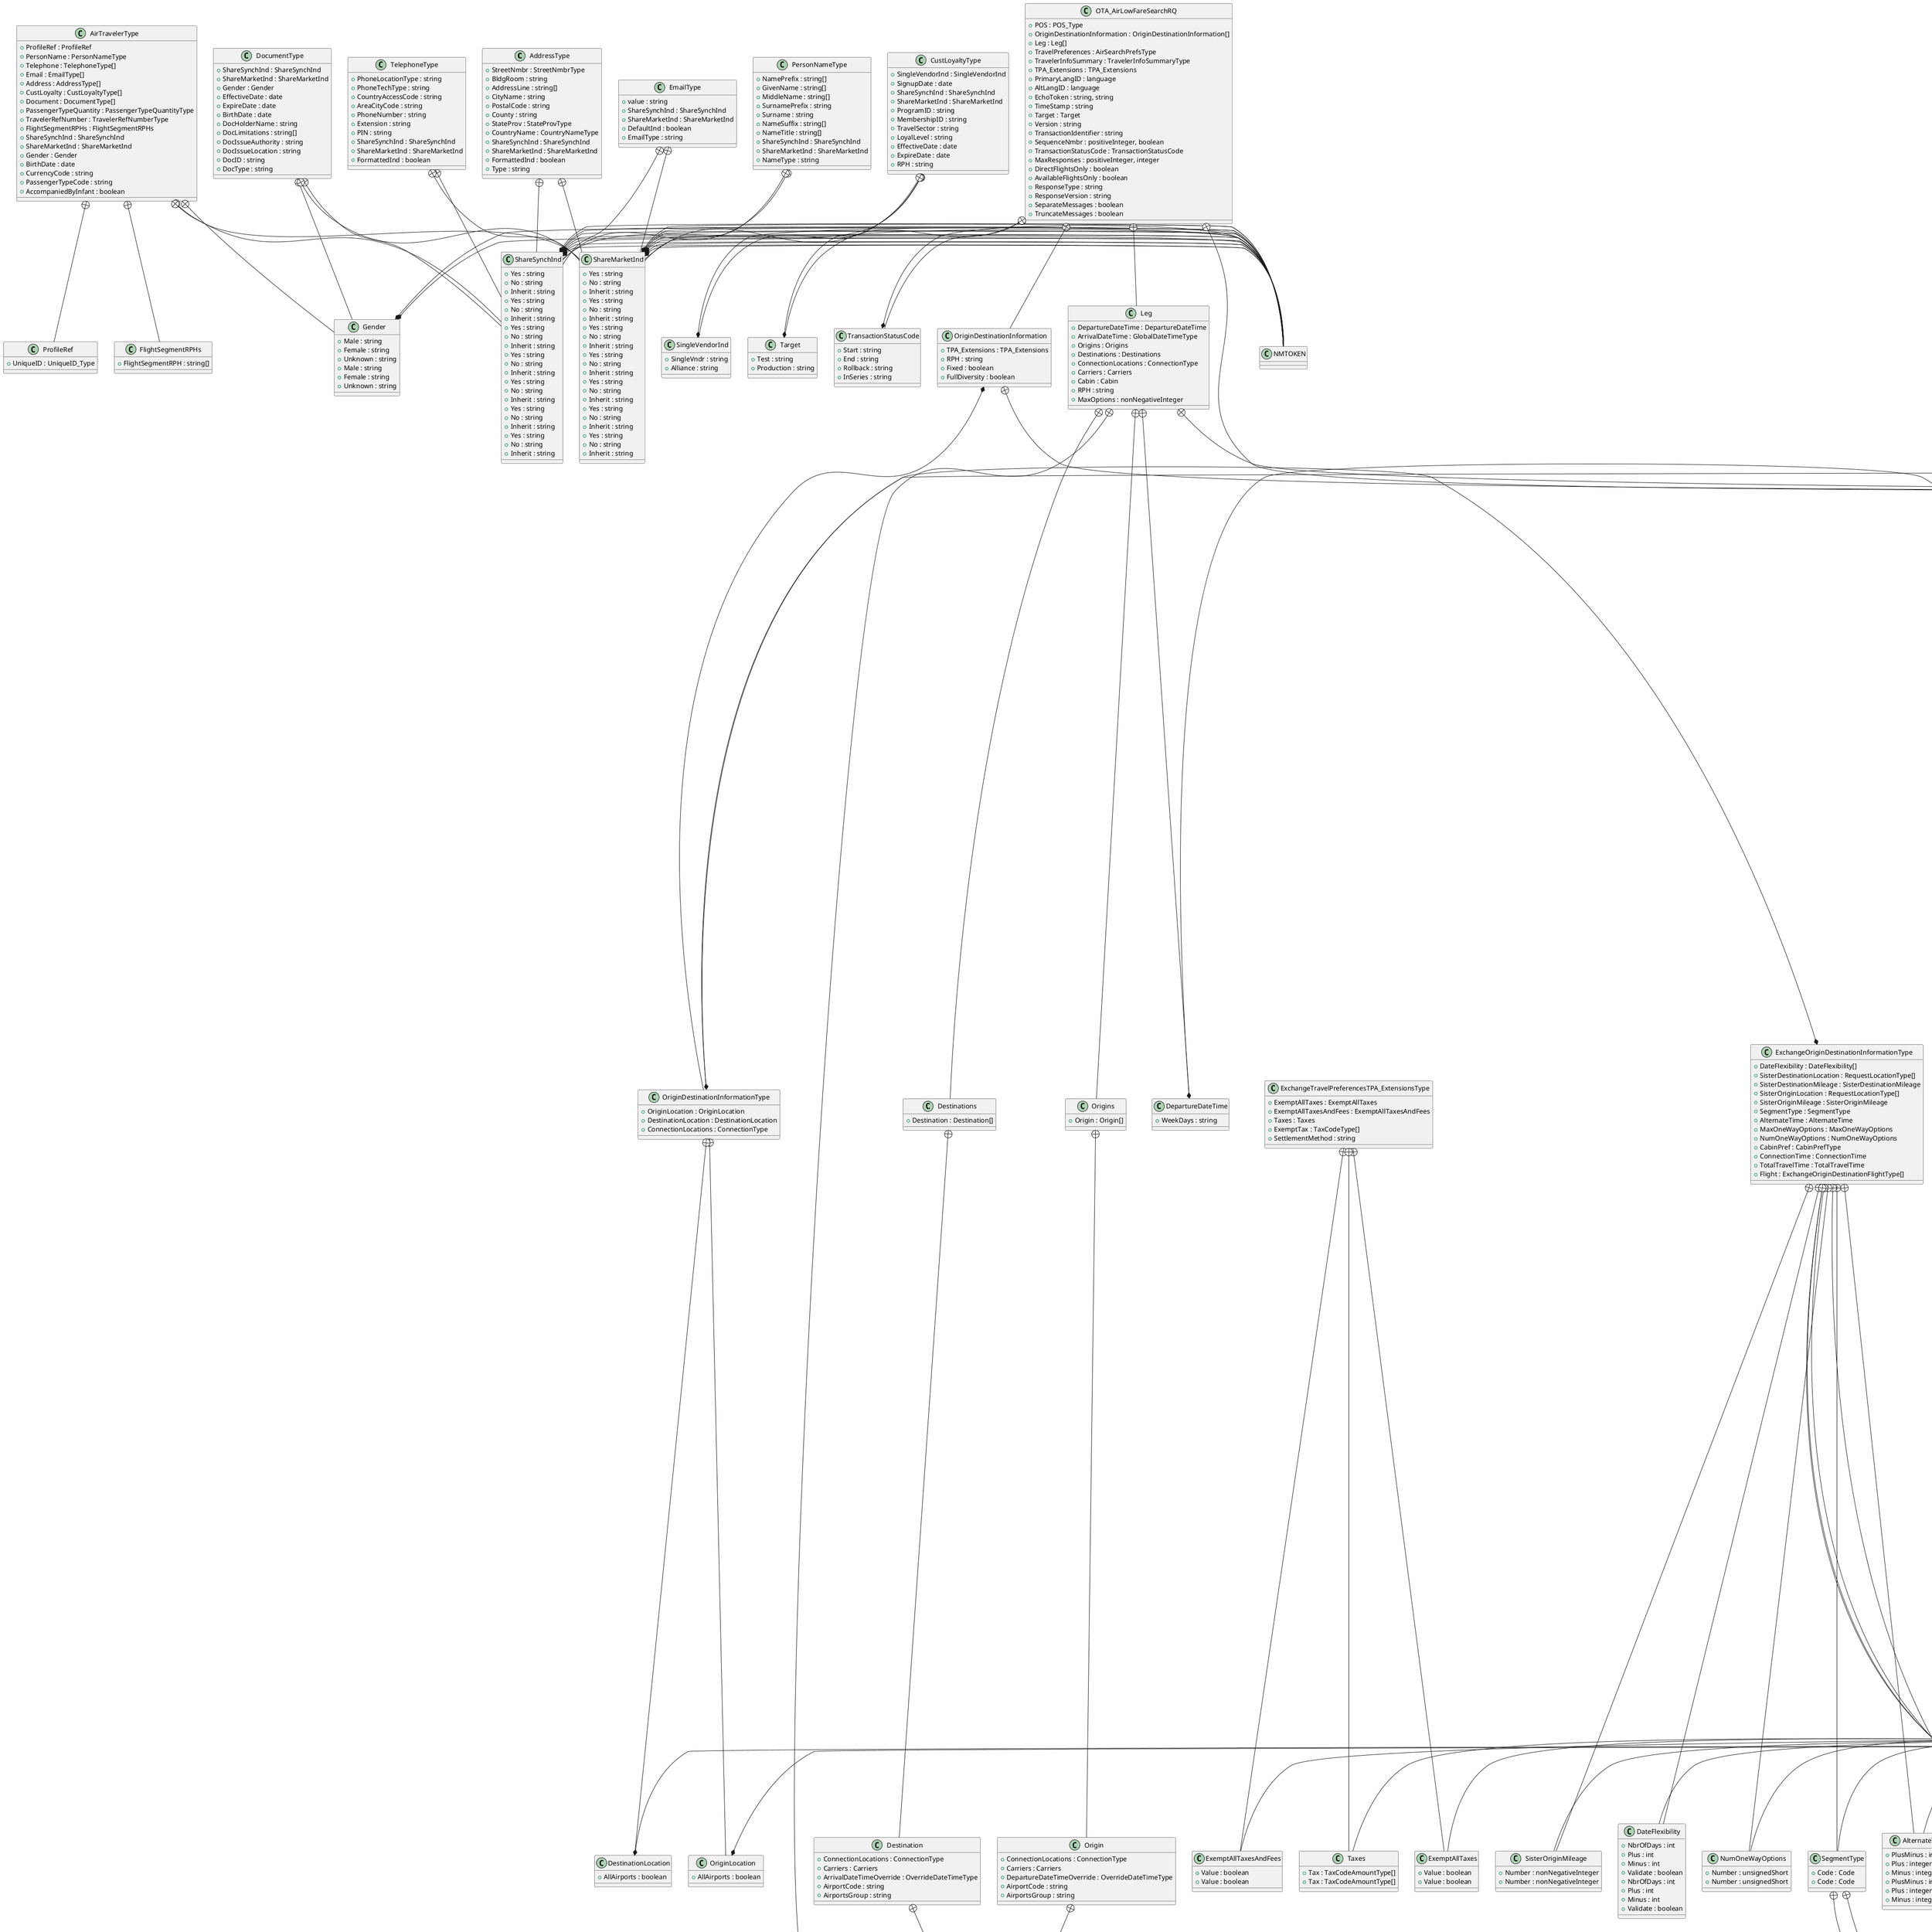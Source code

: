 @startuml

class AddressType {
    +StreetNmbr : StreetNmbrType
    +BldgRoom : string
    +AddressLine : string[]
    +CityName : string
    +PostalCode : string
    +County : string
    +StateProv : StateProvType
    +CountryName : CountryNameType
    +ShareSynchInd : ShareSynchInd
    +ShareMarketInd : ShareMarketInd
    +FormattedInd : boolean
    +Type : string
}
AddressType +-- ShareSynchInd
class ShareSynchInd {
    +Yes : string
    +No : string
    +Inherit : string
}
ShareSynchInd *- NMTOKEN
AddressType +-- ShareMarketInd
class ShareMarketInd {
    +Yes : string
    +No : string
    +Inherit : string
}
ShareMarketInd *- NMTOKEN
class AirSearchPrefsType {
    +VendorPref : CompanyNamePrefType[]
    +FlightTypePref : FlightTypePrefType
    +FareRestrictPref : FareRestrictPref[]
    +EquipPref : EquipmentTypePref[]
    +CabinPref : CabinPrefType[]
    +TicketDistribPref : TicketDistribPrefType[]
    +TPA_Extensions : TPA_Extensions
    +AncillaryFees : AncillaryFees
    +FrequentFlyer : FrequentFlyer[]
    +SpanishFamilyDiscount : SpanishFamilyDiscount
    +InterlineBrands : InterlineBrandsType
    +SmokingAllowed : boolean
    +OnTimeRate : decimal
    +ETicketDesired : boolean
    +ValidInterlineTicket : boolean
    +MaxStopsQuantity : integer
    +UseAllFlights : boolean
    +AllFlightsData : boolean
    +Hybrid : boolean
}
AirSearchPrefsType +-- FareRestrictPref
class FareRestrictPref {
    +AdvResTicketing : AdvResTicketingType
    +StayRestrictions : StayRestrictionsType
    +VoluntaryChanges : VoluntaryChangesType
}
FareRestrictPref *- FareRestrictPrefType
AirSearchPrefsType +-- TPA_Extensions
class TPA_Extensions {
    +ExemptAllTaxes : ExemptAllTaxes
    +ExemptAllTaxesAndFees : ExemptAllTaxesAndFees
    +Taxes : Taxes
    +ExemptTax : TaxCodeType[]
    +OnlineIndicator : OnlineIndicator
    +InterlineIndicator : InterlineIndicator
    +DepartureWindow : string
    +ArrivalWindow : string
    +ExcludeVendorPref : ExcludeVendorPref[]
    +IncludeAlliancePref : AllianceType[]
    +ExcludeAlliancePref : AllianceType[]
    +NumTrips : NumTripsType
    +AltCitiesCombinations : AltCitiesCombinationsType
    +NumTripsWithRouting : NumTripsWithRouting
    +TripType : TripType
    +MaxPrice : MaxPrice
    +ContentType : ContentType
    +DomesticLayoverTime : DomesticLayoverTime
    +LongConnectTime : LongConnectTime
    +LongConnectPoints : LongConnectPoints
    +AirServiceOnly : AirServiceOnly
    +JetServiceOnly : JetServiceOnly
    +SameConnectionAirportOnly : SameConnectionAirportOnly
    +SameOriginAirportOnly : SameOriginAirportOnly
    +SameTurnaroundAirportOnly : SameTurnaroundAirportOnly
    +AircraftTypePenalty : AircraftTypePenalty
    +AlternateAirportPenalty : AlternateAirportPenalty
    +FareAmountThreshold : FareAmountThreshold
    +numOfLowFareSol : numOfLowFareSol
    +numOfMustPriceOnlSol : numOfMustPriceOnlSol
    +numOfMustPriceInrlSol : numOfMustPriceInrlSol
    +numOfMustPriceNStpOnlSol : numOfMustPriceNStpOnlSol
    +numOfMustPriceNStpInrlSol : numOfMustPriceNStpInrlSol
    +numOfMustPriceSStopOnlSol : numOfMustPriceSStopOnlSol
    +stpPenaltyInUSD : stpPenaltyInUSD
    +durPenaltyInUSD : durPenaltyInUSD
    +depPenaltyInUSD : depPenaltyInUSD
    +maxAllowedMustPriceOveragePerCrr : maxAllowedMustPriceOveragePerCrr
    +fltOptMustPriceReuseLimit : fltOptMustPriceReuseLimit
    +upperBoundMustPriceFactorForNotNonStp : upperBoundMustPriceFactorForNotNonStp
    +upperBoundLFSFactor : upperBoundLFSFactor
    +numOfMustPriceNStp1StpOnlSol : numOfMustPriceNStp1StpOnlSol
    +numOfMustPriceNStp1StpInrlSol : numOfMustPriceNStp1StpInrlSol
    +upperBoundMustPriceFactorForNonStp : upperBoundMustPriceFactorForNonStp
    +maxAllowedLFSOveragePerCrrPercent : maxAllowedLFSOveragePerCrrPercent
    +targetMinNumOfLFSOnlSolPerCrr : targetMinNumOfLFSOnlSolPerCrr
    +targetMinNumOfLFSTotOnlSolPercent : targetMinNumOfLFSTotOnlSolPercent
    +fltOptLFSReuseLimitForNonAVS : fltOptLFSReuseLimitForNonAVS
    +fltOptLFSReuseLimitForAVS : fltOptLFSReuseLimitForAVS
    +avsPenaltyCrrs : avsPenaltyCrrs
    +maxNumOfNonStpOnlSol : maxNumOfNonStpOnlSol
    +maxNumOfNonStpInrlSol : maxNumOfNonStpInrlSol
    +maxNumOfSingleStpOnlSol : maxNumOfSingleStpOnlSol
    +maxNumOf2PlusStpSol : maxNumOf2PlusStpSol
    +minAllowedOveragePerCrrPercent : minAllowedOveragePerCrrPercent
    +minAllowedOveragePerCrr : minAllowedOveragePerCrr
    +maxRelFareLvlOfxForNonStp : maxRelFareLvlOfxForNonStp
    +maxRelFareLvlOfxForCnx : maxRelFareLvlOfxForCnx
    +numOfMustPrice2PlusStpSol : numOfMustPrice2PlusStpSol
    +ItineraryNumberThreshold : ItineraryNumberThreshold
    +XOFares : XOFaresType
    +FlightStopsAsConnections : FlightStopsAsConnectionsType
    +TicketingSumOfLocals : TicketingSumOfLocals
    +MultiAirportCodes : MultiAirportCodes
    +JumpCabinLogic : JumpCabinLogicType
    +KeepSameCabin : KeepSameCabinType
    +GoverningCarrierOverride : GoverningCarrierOverrideType
    +ExcludeCallDirectCarriers : ExcludeCallDirectCarriers
    +ValidatingCarrier : ValidatingCarrierType
    +ValidatingCarrierCheck : ValidatingCarrierCheck
    +SettlementMethod : string
    +FlightRepeatLimit : FlightRepeatLimit
    +FlexibleFares : FlexibleFaresType
    +DiversityParameters : DiversityParameters
    +AdditionalFareLimit : AdditionalFareLimit
    +FareFocusRules : FareFocusRules
    +SellingLevels : SellingLevels
    +Budget : Budget
    +OptionsPerDatePairList : OptionsPerDatePairList
    +CountryPref : CountryPref[]
    +RetailerRules : RetailerRulesType
}
TPA_Extensions +-- ExcludeVendorPref
class ExcludeVendorPref {
    +Code : string
}
TPA_Extensions +-- NumTripsWithRouting
class NumTripsWithRouting {
    +Number : short
}
TPA_Extensions +-- TripType
class TripType {
    +Value : AirTripType
}
TPA_Extensions +-- MaxPrice
class MaxPrice {
    +Value : decimal
}
TPA_Extensions +-- ContentType
class ContentType {
    +Type : Type
}
ContentType +-- Type
class Type {
    +Air : string
    +Rail : string
}
Type *- string
TPA_Extensions +-- DomesticLayoverTime
class DomesticLayoverTime {
    +Hours : short
}
TPA_Extensions +-- LongConnectTime
class LongConnectTime {
    +Min : short
    +Max : short
    +Enable : boolean
}
TPA_Extensions +-- LongConnectPoints
class LongConnectPoints {
    +Min : short
    +Max : short
}
TPA_Extensions +-- AirServiceOnly
class AirServiceOnly {
    +Ind : boolean
}
TPA_Extensions +-- JetServiceOnly
class JetServiceOnly {
    +Ind : boolean
}
TPA_Extensions +-- SameConnectionAirportOnly
class SameConnectionAirportOnly {
    +Ind : boolean
}
TPA_Extensions +-- SameOriginAirportOnly
class SameOriginAirportOnly {
    +Ind : boolean
}
TPA_Extensions +-- SameTurnaroundAirportOnly
class SameTurnaroundAirportOnly {
    +Ind : boolean
}
TPA_Extensions +-- AircraftTypePenalty
class AircraftTypePenalty {
    +Value : short
}
TPA_Extensions +-- AlternateAirportPenalty
class AlternateAirportPenalty {
    +Value : short
}
TPA_Extensions +-- FareAmountThreshold
class FareAmountThreshold {
    +Value : float
}
TPA_Extensions +-- numOfLowFareSol
class numOfLowFareSol {
    +Value : short
}
TPA_Extensions +-- numOfMustPriceOnlSol
class numOfMustPriceOnlSol {
    +Value : short
}
TPA_Extensions +-- numOfMustPriceInrlSol
class numOfMustPriceInrlSol {
    +Value : short
}
TPA_Extensions +-- numOfMustPriceNStpOnlSol
class numOfMustPriceNStpOnlSol {
    +Value : short
}
TPA_Extensions +-- numOfMustPriceNStpInrlSol
class numOfMustPriceNStpInrlSol {
    +Value : short
}
TPA_Extensions +-- numOfMustPriceSStopOnlSol
class numOfMustPriceSStopOnlSol {
    +Value : short
}
TPA_Extensions +-- stpPenaltyInUSD
class stpPenaltyInUSD {
    +Value : short
}
TPA_Extensions +-- durPenaltyInUSD
class durPenaltyInUSD {
    +Value : short
}
TPA_Extensions +-- depPenaltyInUSD
class depPenaltyInUSD {
    +Value : short
}
TPA_Extensions +-- maxAllowedMustPriceOveragePerCrr
class maxAllowedMustPriceOveragePerCrr {
    +Value : float
}
TPA_Extensions +-- fltOptMustPriceReuseLimit
class fltOptMustPriceReuseLimit {
    +Value : short
}
TPA_Extensions +-- upperBoundMustPriceFactorForNotNonStp
class upperBoundMustPriceFactorForNotNonStp {
    +Value : float
}
TPA_Extensions +-- upperBoundLFSFactor
class upperBoundLFSFactor {
    +Value : float
}
TPA_Extensions +-- numOfMustPriceNStp1StpOnlSol
class numOfMustPriceNStp1StpOnlSol {
    +Value : short
}
TPA_Extensions +-- numOfMustPriceNStp1StpInrlSol
class numOfMustPriceNStp1StpInrlSol {
    +Value : short
}
TPA_Extensions +-- upperBoundMustPriceFactorForNonStp
class upperBoundMustPriceFactorForNonStp {
    +Value : float
}
TPA_Extensions +-- maxAllowedLFSOveragePerCrrPercent
class maxAllowedLFSOveragePerCrrPercent {
    +Value : float
}
TPA_Extensions +-- targetMinNumOfLFSOnlSolPerCrr
class targetMinNumOfLFSOnlSolPerCrr {
    +Value : short
}
TPA_Extensions +-- targetMinNumOfLFSTotOnlSolPercent
class targetMinNumOfLFSTotOnlSolPercent {
    +Value : float
}
TPA_Extensions +-- fltOptLFSReuseLimitForNonAVS
class fltOptLFSReuseLimitForNonAVS {
    +Value : short
}
TPA_Extensions +-- fltOptLFSReuseLimitForAVS
class fltOptLFSReuseLimitForAVS {
    +Value : short
}
TPA_Extensions +-- avsPenaltyCrrs
class avsPenaltyCrrs {
    +Value : string
}
TPA_Extensions +-- maxNumOfNonStpOnlSol
class maxNumOfNonStpOnlSol {
    +Value : short
}
TPA_Extensions +-- maxNumOfNonStpInrlSol
class maxNumOfNonStpInrlSol {
    +Value : short
}
TPA_Extensions +-- maxNumOfSingleStpOnlSol
class maxNumOfSingleStpOnlSol {
    +Value : short
}
TPA_Extensions +-- maxNumOf2PlusStpSol
class maxNumOf2PlusStpSol {
    +Value : short
}
TPA_Extensions +-- minAllowedOveragePerCrrPercent
class minAllowedOveragePerCrrPercent {
    +Value : float
}
TPA_Extensions +-- minAllowedOveragePerCrr
class minAllowedOveragePerCrr {
    +Value : short
}
TPA_Extensions +-- maxRelFareLvlOfxForNonStp
class maxRelFareLvlOfxForNonStp {
    +Value : float
}
TPA_Extensions +-- maxRelFareLvlOfxForCnx
class maxRelFareLvlOfxForCnx {
    +Value : float
}
TPA_Extensions +-- numOfMustPrice2PlusStpSol
class numOfMustPrice2PlusStpSol {
    +Value : short
}
TPA_Extensions +-- ItineraryNumberThreshold
class ItineraryNumberThreshold {
    +Value : float
}
TPA_Extensions +-- TicketingSumOfLocals
class TicketingSumOfLocals {
    +Enable : boolean
}
TPA_Extensions +-- MultiAirportCodes
class MultiAirportCodes {
    +EnableOpenJaw : boolean
}
TPA_Extensions +-- ExcludeCallDirectCarriers
class ExcludeCallDirectCarriers {
    +Enabled : boolean
}
TPA_Extensions +-- ValidatingCarrierCheck
class ValidatingCarrierCheck {
    +SettlementValidation : SettlementValidation
    +IETValidation : IETValidation
    +Carrier : Carrier[]
    +Country : Country[]
}
ValidatingCarrierCheck +-- SettlementValidation
class SettlementValidation {
    +Ind : boolean
}
ValidatingCarrierCheck +-- IETValidation
class IETValidation {
    +Ind : boolean
}
ValidatingCarrierCheck +-- Carrier
class Carrier {
    +Code : string
}
ValidatingCarrierCheck +-- Country
class Country {
    +Code : string
}
TPA_Extensions +-- FlightRepeatLimit
class FlightRepeatLimit {
    +Value : unsignedShort
}
TPA_Extensions +-- DiversityParameters
class DiversityParameters {
    +Weightings : Weightings
    +TimeOfDayDistribution : TimeOfDayDistribution
    +InboundOutboundPairing : unsignedShort
    +AdditionalNonStopsNumber : unsignedShort
    +AdditionalNonStopsPercentage : unsignedShort
}
DiversityParameters +-- Weightings
class Weightings {
    +PriceWeight : unsignedShort
    +TravelTimeWeight : unsignedShort
}
DiversityParameters +-- TimeOfDayDistribution
class TimeOfDayDistribution {
    +TimeOfDayRange : TimeOfDayRange[]
}
TimeOfDayDistribution +-- TimeOfDayRange
class TimeOfDayRange {
    +Begin : string
    +End : string
    +Percentage : unsignedShort
}
TPA_Extensions +-- AdditionalFareLimit
class AdditionalFareLimit {
    +Value : unsignedInt
}
TPA_Extensions +-- FareFocusRules
class FareFocusRules {
    +Exclude : boolean
}
TPA_Extensions +-- SellingLevels
class SellingLevels {
    +SellingLevelRules : SellingLevelRules
    +ShowFareAmounts : ShowFareAmounts
}
SellingLevels +-- SellingLevelRules
class SellingLevelRules {
    +Ignore : boolean
}
SellingLevels +-- ShowFareAmounts
class ShowFareAmounts {
    +Original : boolean
    +Adjusted : boolean
}
TPA_Extensions +-- Budget
class Budget {
    +MinimumPrice : string
    +MaximumPrice : string
    +RelativePriceThreshold : string
}
TPA_Extensions +-- OptionsPerDatePairList
class OptionsPerDatePairList {
    +OptionsPerDatePair : OptionsPerDatePairType[]
}
TPA_Extensions +-- CountryPref
class CountryPref {
    +Code : string
    +PreferLevel : string
}
TPA_Extensions +-- OnlineIndicator
class OnlineIndicator {
    +Ind : boolean
}
TPA_Extensions +-- InterlineIndicator
class InterlineIndicator {
    +Ind : boolean
}
TPA_Extensions +-- ExemptAllTaxes
class ExemptAllTaxes {
    +Value : boolean
}
TPA_Extensions +-- ExemptAllTaxesAndFees
class ExemptAllTaxesAndFees {
    +Value : boolean
}
TPA_Extensions +-- Taxes
class Taxes {
    +Tax : TaxCodeAmountType[]
}
AirSearchPrefsType +-- AncillaryFees
class AncillaryFees {
    +AncillaryFeeGroup : AncillaryFeeGroup[]
    +Enable : boolean
    +Summary : boolean
}
AncillaryFees +-- AncillaryFeeGroup
class AncillaryFeeGroup {
    +Code : string
    +Count : string
}
AirSearchPrefsType +-- FrequentFlyer
class FrequentFlyer {
    +Status : short
    +AirlineCode : string
}
AirSearchPrefsType +-- SpanishFamilyDiscount
class SpanishFamilyDiscount {
    +Level : Level
}
SpanishFamilyDiscount +-- Level
class Level {
    +1 : string
    +2 : string
}
Level *- short
class AirTravelerType {
    +ProfileRef : ProfileRef
    +PersonName : PersonNameType
    +Telephone : TelephoneType[]
    +Email : EmailType[]
    +Address : AddressType[]
    +CustLoyalty : CustLoyaltyType[]
    +Document : DocumentType[]
    +PassengerTypeQuantity : PassengerTypeQuantityType
    +TravelerRefNumber : TravelerRefNumberType
    +FlightSegmentRPHs : FlightSegmentRPHs
    +ShareSynchInd : ShareSynchInd
    +ShareMarketInd : ShareMarketInd
    +Gender : Gender
    +BirthDate : date
    +CurrencyCode : string
    +PassengerTypeCode : string
    +AccompaniedByInfant : boolean
}
AirTravelerType +-- ProfileRef
class ProfileRef {
    +UniqueID : UniqueID_Type
}
AirTravelerType +-- FlightSegmentRPHs
class FlightSegmentRPHs {
    +FlightSegmentRPH : string[]
}
AirTravelerType +-- Gender
class Gender {
    +Male : string
    +Female : string
    +Unknown : string
}
Gender *- NMTOKEN
AirTravelerType +-- ShareSynchInd
class ShareSynchInd {
    +Yes : string
    +No : string
    +Inherit : string
}
ShareSynchInd *- NMTOKEN
AirTravelerType +-- ShareMarketInd
class ShareMarketInd {
    +Yes : string
    +No : string
    +Inherit : string
}
ShareMarketInd *- NMTOKEN
class AirlineType {
    +Operating : string
    +Marketing : string
}
class AllianceType {
    +Code : string
}
enum AltCitiesCombinationsLocationsType {
    All = All
    Main = Main
}
class AltCitiesCombinationsType {
    +Origins : AltCitiesCombinationsLocationsType
    +Destinations : AltCitiesCombinationsLocationsType
}
class ApplyResidentDiscountType {
    +Ind : boolean
}
class ArunkType {
    +OriginLocation : RequestLocationType
    +DestinationLocation : RequestLocationType
    +SideTrip : SideTripType
}
class AwardShoppingType {
    +Enable : boolean
    +UseRAS : boolean
}
class BillingInformationType {
    +UserStation : short
    +UserBranch : short
    +PartitionID : string
    +UserSetAddress : string
    +AAACity : string
    +AgentSineIn : string
    +ServiceName : string
    +ActionCode : string
}
class BookingChannelType {
    +Type : string
    +Primary : boolean
}
class BookingClassPrefType {
    +PreferLevel : PreferLevelType
    +ResBookDesigCode : string
}
class BrandType {
    +Code : string
}
class CabinPrefType {
    +PreferLevel : PreferLevelType
    +Cabin : CabinType
}
enum CabinType {
    PremiumFirst = PremiumFirst
    First = First
    PremiumBusiness = PremiumBusiness
    Business = Business
    PremiumEconomy = PremiumEconomy
    Economy = Economy
    Y = Y
    S = S
    C = C
    J = J
    F = F
    P = P
}
class CachePartitionGroupType {
    +Partition : CachePartitionType[]
}
class CachePartitionType {
    +Name : string
}
enum CarrierType {
    Marketing = Marketing
    Operating = Operating
}
class CompanyNamePrefType {
    +PreferLevel : PreferLevelType
    +Type : CarrierType
}
CompanyNamePrefType *- CompanyNameType
class ConnectionType {
    +ConnectionLocation : ConnectionLocation[]
}
ConnectionType +-- ConnectionLocation
class ConnectionLocation {
    +Inclusive : boolean
    +PreferLevel : PreferLevelType
    +MinChangeTime : nonNegativeInteger
    +ConnectionInfo : ConnectionInfo
}
ConnectionLocation *- RequestLocationType
ConnectionLocation +-- ConnectionInfo
class ConnectionInfo {
    +Via : string
    +Stop : string
    +Change : string
}
ConnectionInfo *- string
class CountryNameType {
    +value : string
    +Code : string
}
class CustLoyaltyType {
    +SingleVendorInd : SingleVendorInd
    +SignupDate : date
    +ShareSynchInd : ShareSynchInd
    +ShareMarketInd : ShareMarketInd
    +ProgramID : string
    +MembershipID : string
    +TravelSector : string
    +LoyalLevel : string
    +EffectiveDate : date
    +ExpireDate : date
    +RPH : string
}
CustLoyaltyType +-- ShareSynchInd
class ShareSynchInd {
    +Yes : string
    +No : string
    +Inherit : string
}
ShareSynchInd *- NMTOKEN
CustLoyaltyType +-- ShareMarketInd
class ShareMarketInd {
    +Yes : string
    +No : string
    +Inherit : string
}
ShareMarketInd *- NMTOKEN
CustLoyaltyType +-- SingleVendorInd
class SingleVendorInd {
    +SingleVndr : string
    +Alliance : string
}
SingleVendorInd *- NMTOKEN
class DateRangeType {
    +OutboundDate : date
    +DateRange : short
}
class DepartureDaysType {
    +Value : string
}
class DiversityControlType {
    +LowFareBucket : LowFareBucket
    +Dimensions : Dimensions
}
DiversityControlType +-- LowFareBucket
class LowFareBucket {
    +Options : string
    +FareCutOff : string
}
DiversityControlType +-- Dimensions
class Dimensions {
    +TravelTime : TravelTime
    +Carrier : Carrier
    +OperatingDuplicate : OperatingDuplicate
    +InboundOutboundPairing : InboundOutboundPairing
    +TimeOfDay : TimeOfDay
    +StopsNumber : StopsNumber
    +PriceWeight : unsignedShort
}
Dimensions +-- TravelTime
class TravelTime {
    +Weight : integer
}
Dimensions +-- Carrier
class Carrier {
    +Default : Default
    +Override : Override[]
    +Weight : integer
    +OnlineIndicator : boolean
}
Carrier +-- Default
class Default {
    +Options : string
}
Carrier +-- Override
class Override {
    +Code : string
    +Options : string
}
Dimensions +-- OperatingDuplicate
class OperatingDuplicate {
    +PreferredCarrier : PreferredCarrier[]
    +Weight : integer
}
OperatingDuplicate +-- PreferredCarrier
class PreferredCarrier {
    +Code : string
}
Dimensions +-- InboundOutboundPairing
class InboundOutboundPairing {
    +Weight : integer
    +Duplicates : positiveInteger
}
Dimensions +-- TimeOfDay
class TimeOfDay {
    +Distribution : Distribution[]
    +Weight : integer
}
TimeOfDay +-- Distribution
class Distribution {
    +Range : Range[]
    +Direction : OutboundOrInbound
    +Leg : positiveInteger
    +Endpoint : DepartureOrArrival
}
Distribution +-- Range
class Range {
    +Begin : string
    +End : string
    +Options : string
}
Dimensions +-- StopsNumber
class StopsNumber {
    +Weight : integer
}
class DocumentType {
    +ShareSynchInd : ShareSynchInd
    +ShareMarketInd : ShareMarketInd
    +Gender : Gender
    +EffectiveDate : date
    +ExpireDate : date
    +BirthDate : date
    +DocHolderName : string
    +DocLimitations : string[]
    +DocIssueAuthority : string
    +DocIssueLocation : string
    +DocID : string
    +DocType : string
}
DocumentType +-- Gender
class Gender {
    +Male : string
    +Female : string
    +Unknown : string
}
Gender *- NMTOKEN
DocumentType +-- ShareSynchInd
class ShareSynchInd {
    +Yes : string
    +No : string
    +Inherit : string
}
ShareSynchInd *- NMTOKEN
DocumentType +-- ShareMarketInd
class ShareMarketInd {
    +Yes : string
    +No : string
    +Inherit : string
}
ShareMarketInd *- NMTOKEN
class EmailType {
    +value : string
    +ShareSynchInd : ShareSynchInd
    +ShareMarketInd : ShareMarketInd
    +DefaultInd : boolean
    +EmailType : string
}
EmailType +-- ShareSynchInd
class ShareSynchInd {
    +Yes : string
    +No : string
    +Inherit : string
}
ShareSynchInd *- NMTOKEN
EmailType +-- ShareMarketInd
class ShareMarketInd {
    +Yes : string
    +No : string
    +Inherit : string
}
ShareMarketInd *- NMTOKEN
class EquipmentTypePref {
    +PreferLevel : PreferLevelType
    +WideBody : boolean
}
EquipmentTypePref *- EquipmentType
class ExchangeAirSearchPrefsType {
    +TPA_Extensions : ExchangeTravelPreferencesTPA_ExtensionsType
    +ValidInterlineTicket : boolean
}
class ExchangeFareType {
    +BaseFareAmount : decimal
    +NonRefundableAmount : decimal
    +BaseFareCurrency : string
    +FareCalcCurrency : string
    +ValidatingCarrier : string
    +ROE : double
}
class ExchangeOriginDestinationFlightType {
    +OriginLocation : RequestLocationType
    +DestinationLocation : RequestLocationType
    +Airline : AirlineType
    +SideTrip : SideTripType
    +Reservation : ReservationType
    +MileageDisplay : MileageDisplayType[]
    +BookingDateTime : string
    +Number : short
    +DepartureDateTime : string
    +ArrivalDateTime : string
    +MarriageStatus : string
    +Type : string
    +Flown : boolean
    +Fare : Fare
    +PlusUp : PlusUpType[]
    +ClassOfService : string
}
ExchangeOriginDestinationFlightType +-- Fare
class Fare {
    +Adjustment : Adjustment
}
Fare *- FareDetailsType
Fare +-- Adjustment
class Adjustment {
    +Value : string
    +Currency : string
    +Group : short
}
class ExchangeOriginDestinationInformationType {
    +DateFlexibility : DateFlexibility[]
    +SisterDestinationLocation : RequestLocationType[]
    +SisterDestinationMileage : SisterDestinationMileage
    +SisterOriginLocation : RequestLocationType[]
    +SisterOriginMileage : SisterOriginMileage
    +SegmentType : SegmentType
    +AlternateTime : AlternateTime
    +MaxOneWayOptions : MaxOneWayOptions
    +NumOneWayOptions : NumOneWayOptions
    +CabinPref : CabinPrefType
    +ConnectionTime : ConnectionTime
    +TotalTravelTime : TotalTravelTime
    +Flight : ExchangeOriginDestinationFlightType[]
}
ExchangeOriginDestinationInformationType *- OriginDestinationInformationType
ExchangeOriginDestinationInformationType +-- DateFlexibility
class DateFlexibility {
    +NbrOfDays : int
    +Plus : int
    +Minus : int
    +Validate : boolean
}
ExchangeOriginDestinationInformationType +-- SegmentType
class SegmentType {
    +Code : Code
}
SegmentType +-- Code
class Code {
    +ARUNK : string
    +O : string
    +X : string
}
Code *- string
ExchangeOriginDestinationInformationType +-- AlternateTime
class AlternateTime {
    +PlusMinus : integer
    +Plus : integer
    +Minus : integer
}
ExchangeOriginDestinationInformationType +-- MaxOneWayOptions
class MaxOneWayOptions {
    +Value : unsignedShort
}
ExchangeOriginDestinationInformationType +-- NumOneWayOptions
class NumOneWayOptions {
    +Number : unsignedShort
}
ExchangeOriginDestinationInformationType +-- ConnectionTime
class ConnectionTime {
    +Min : nonNegativeInteger
    +Max : nonNegativeInteger
    +ExcludedConnectionBegin : string
    +ExcludedConnectionEnd : string
    +EnableExcludedConnection : boolean
}
ExchangeOriginDestinationInformationType +-- TotalTravelTime
class TotalTravelTime {
    +Min : unsignedInt
    +Max : unsignedInt
}
ExchangeOriginDestinationInformationType +-- SisterDestinationMileage
class SisterDestinationMileage {
    +Number : nonNegativeInteger
}
ExchangeOriginDestinationInformationType +-- SisterOriginMileage
class SisterOriginMileage {
    +Number : nonNegativeInteger
}
class ExchangePOSType {
    +Source : ExchangeSourceType
}
class ExchangeSettingsType {
    +RepriceCurrentItin : boolean
    +AttachExchangeInfo : boolean
    +ReissueExchange : ReissueExchange
    +BrandedResults : boolean
    +MIPTimeoutThreshold : long
    +RequestType : RequestType
}
ExchangeSettingsType +-- ReissueExchange
class ReissueExchange {
    +A : string
}
ReissueExchange *- string
ExchangeSettingsType +-- RequestType
class RequestType {
    +basic : string
    +context : string
}
RequestType *- string
class ExchangeSourceType {
    +AgentSine : string
    +PseudoCityCode : string
    +ISOCountry : string
    +ISOCurrency : string
    +AgentDutyCode : string
    +AirlineVendorID : string
    +AirportCode : string
    +FirstDepartPoint : string
    +ERSP_UserID : string
    +PersonalCityCode : string
    +AccountingCode : string
    +OfficeCode : string
    +DefaultTicketingCarrier : string
    +AirlineChannelCode : string
    +AgentDepartmentCode : string
    +AgentFunction : string
    +TravelAgencyIATA : string
    +HomeAgencyIATA : string
    +AgentIATA : string
    +VendorCRSCode : string
    +AgentDuty : string
    +AbacusUser : boolean
    +AgentCity : string
    +MainTravelAgencyPCC : string
    +Carrier : string
    +HostCarrier : string
    +ETicketCapable : boolean
    +CoHostID : short
    +BookingChannel : SourceBookingChannelType
}
class ExchangeTPA_ExtensionsType {
    +AwardShopping : AwardShoppingType
}
class ExchangeTravelPreferencesTPA_ExtensionsType {
    +ExemptAllTaxes : ExemptAllTaxes
    +ExemptAllTaxesAndFees : ExemptAllTaxesAndFees
    +Taxes : Taxes
    +ExemptTax : TaxCodeType[]
    +SettlementMethod : string
}
ExchangeTravelPreferencesTPA_ExtensionsType +-- ExemptAllTaxes
class ExemptAllTaxes {
    +Value : boolean
}
ExchangeTravelPreferencesTPA_ExtensionsType +-- ExemptAllTaxesAndFees
class ExemptAllTaxesAndFees {
    +Value : boolean
}
ExchangeTravelPreferencesTPA_ExtensionsType +-- Taxes
class Taxes {
    +Tax : TaxCodeAmountType[]
}
class ExchangeType {
    +OriginalTktIssueDateTime : string
    +ExchangedTktIssueDateTime : string
    +PreviousExchangeDateTime : string
    +NumberOfTaxBoxes : short
    +BypassAdvancePurchaseOption : string
    +Fare : ExchangeFareType
    +POS : ExchangePOSType
    +OriginDestinationInformation : ExchangeOriginDestinationInformationType
    +Arunk : ArunkType[]
    +OriginDestinationInformation : ExchangeOriginDestinationInformationType[]
    +TravelPreferences : ExchangeAirSearchPrefsType
    +TravelerInfoSummary : TravelerInfoSummaryType
    +TPA_Extensions : ExchangeTPA_ExtensionsType
}
class FareDetailsType {
    +Vendor : string
    +SourceVendor : string
    +Tariff : string
    +RuleNumber : string
    +BrandID : token
    +ProgramID : int
    +ComponentNo : short
    +BasisCode : string
    +Amount : decimal
}
class FareOptionalDetailsType {
    +Vendor : string
    +SourceVendor : string
    +Tariff : string
    +RuleNumber : string
    +BrandID : token
    +ProgramID : int
    +ComponentNo : short
    +BasisCode : string
    +Amount : decimal
}
class FareRestrictPrefType {
    +PreferLevel : PreferLevelType
    +FareRestriction : string
}
class FlexibleFaresType {
    +FareParameters : FareParameters[]
}
FlexibleFaresType +-- FareParameters
class FareParameters {
    +ExcludeRestricted : ExcludeRestricted
    +ResTicketing : ResTicketing
    +MinMaxStay : MinMaxStay
    +RefundPenalty : RefundPenalty
    +PublicFare : PublicFare
    +PrivateFare : PrivateFare
    +Cabin : Cabin
    +PassengerType : PassengerType
    +NegotiatedFaresOnly : NegotiatedFaresOnly
    +XOFares : XOFares
    +PassengerTypeQuantity : PassengerTypeQuantityType[]
    +JumpCabinLogic : JumpCabinLogicType
    +KeepSameCabin : KeepSameCabinType
    +CorporateID : CorporateID[]
    +AccountCode : AccountCode[]
}
FareParameters +-- ExcludeRestricted
class ExcludeRestricted {
    +Ind : boolean
}
FareParameters +-- ResTicketing
class ResTicketing {
    +Ind : boolean
}
FareParameters +-- MinMaxStay
class MinMaxStay {
    +Ind : boolean
}
FareParameters +-- RefundPenalty
class RefundPenalty {
    +Ind : boolean
}
FareParameters +-- PublicFare
class PublicFare {
    +Ind : boolean
}
FareParameters +-- PrivateFare
class PrivateFare {
    +Ind : boolean
}
FareParameters +-- Cabin
class Cabin {
    +Type : CabinType
}
FareParameters +-- PassengerType
class PassengerType {
    +Code : string, string
}
FareParameters +-- NegotiatedFaresOnly
class NegotiatedFaresOnly {
    +Ind : boolean
}
FareParameters +-- XOFares
class XOFares {
    +Ind : boolean
}
FareParameters +-- CorporateID
class CorporateID {
    +Code : string
}
FareParameters +-- AccountCode
class AccountCode {
    +Code : string
}
class FlightStopsAsConnectionsType {
    +Ind : boolean
}
class FlightTypePrefType {
    +PreferLevel : PreferLevelType
    +FlightType : FlightTypeType
    +MaxConnections : nonNegativeInteger, boolean
}
enum FlightTypeType {
    Nonstop = Nonstop
    Direct = Direct
    Connection = Connection
}
class GlobalDateTimeType {
    +TimeWindowStart : string
    +TimeWindowEnd : string
    +TimeTolerance : nonNegativeInteger
    +DateFlexibility : nonNegativeInteger
    +MaxOptionsPerDate : nonNegativeInteger
    +ConnectionTimeMin : nonNegativeInteger
    +ConnectionTimeMax : nonNegativeInteger
    +DateTime : string
}
class GoverningCarrierOverrideType {
    +AirlineCode : string
}
class IncludeVendorPrefType {
    +Code : string
}
class InterlineBrandsType {
    +Brand : BrandType[]
    +ChangeBrandForSoldout : boolean
}
class JumpCabinLogicType {
    +Disabled : boolean
}
class KeepSameCabinType {
    +Enabled : boolean
}
class MileageDisplayType {
    +Type : string
    +City : string
    +Surcharge : short
}
class NumTripsType {
    +Number : short
    +PerDateMin : unsignedShort
    +PerDateMax : unsignedShort
    +PerMarket : unsignedShort
    +PerMonth : unsignedShort
}
class OTA_AirLowFareSearchRQ {
    +POS : POS_Type
    +OriginDestinationInformation : OriginDestinationInformation[]
    +Leg : Leg[]
    +TravelPreferences : AirSearchPrefsType
    +TravelerInfoSummary : TravelerInfoSummaryType
    +TPA_Extensions : TPA_Extensions
    +PrimaryLangID : language
    +AltLangID : language
    +EchoToken : string, string
    +TimeStamp : string
    +Target : Target
    +Version : string
    +TransactionIdentifier : string
    +SequenceNmbr : positiveInteger, boolean
    +TransactionStatusCode : TransactionStatusCode
    +MaxResponses : positiveInteger, integer
    +DirectFlightsOnly : boolean
    +AvailableFlightsOnly : boolean
    +ResponseType : string
    +ResponseVersion : string
    +SeparateMessages : boolean
    +TruncateMessages : boolean
}
OTA_AirLowFareSearchRQ +-- TPA_Extensions
class TPA_Extensions {
    +IntelliSellTransaction : TransactionType
    +DiversityControl : DiversityControlType
    +MessagingDetails : MessagingDetails
    +AlternateAirportCities : AlternateAirportCities[]
    +AlternateAirportMileage : AlternateAirportMileage
    +AwardShopping : AwardShoppingType
    +Billing : BillingInformationType
    +ExchangeSettings : ExchangeSettingsType
    +Exchange : ExchangeType[]
    +SplitTaxes : SplitTaxes
    +AlternateDatesProcessing : AlternateDatesProcessing
    +ItineraryCache : ItineraryCache
    +MultiTicket : MultiTicket
    +Partitions : Partitions
    +ReservationData : ReservationData
    +AlternatePCC : AlternatePCC[]
}
TPA_Extensions +-- MessagingDetails
class MessagingDetails {
    +MDRSubset : MDRSubset
}
MessagingDetails +-- MDRSubset
class MDRSubset {
    +Code : string
}
TPA_Extensions +-- SplitTaxes
class SplitTaxes {
    +ByLeg : boolean
    +ByFareComponent : boolean
}
TPA_Extensions +-- AlternateDatesProcessing
class AlternateDatesProcessing {
    +CalendarMode : boolean
    +NumOptionsPerAlternateDate : int
}
TPA_Extensions +-- ItineraryCache
class ItineraryCache {
    +PublicTimeToLive : unsignedInt
    +RemovePreviousOnUpdate : boolean
}
TPA_Extensions +-- MultiTicket
class MultiTicket {
    +DisplayPolicy : DisplayPolicy
}
MultiTicket +-- DisplayPolicy
class DisplayPolicy {
    +SOW : string
    +GOW2RT : string
    +SCHS : string
}
DisplayPolicy *- string
TPA_Extensions +-- Partitions
class Partitions {
    +Partition : CachePartitionType[]
    +Group : CachePartitionGroupType[]
}
TPA_Extensions +-- ReservationData
class ReservationData {
    +DKNumber : string
}
TPA_Extensions +-- AlternatePCC
class AlternatePCC {
    +TravelPreferences : TravelPreferences
    +PseudoCityCode : string
}
AlternatePCC +-- TravelPreferences
class TravelPreferences {
    +VendorPref : VendorPref[]
    +TPA_Extensions : TPA_Extensions
}
TravelPreferences +-- VendorPref
class VendorPref {
    +Code : string
    +PreferLevel : PreferLevelType
}
TravelPreferences +-- TPA_Extensions
class TPA_Extensions {
    +IncludeAlliancePref : AllianceType[]
    +ExcludeAlliancePref : AllianceType[]
}
TPA_Extensions +-- AlternateAirportCities
class AlternateAirportCities {
    +SpecifiedLocation : SpecifiedLocation
    +AlternateLocation : AlternateLocation[]
}
AlternateAirportCities +-- SpecifiedLocation
class SpecifiedLocation {
    +LocationCode : string
}
AlternateAirportCities +-- AlternateLocation
class AlternateLocation {
    +LocationCode : string
}
TPA_Extensions +-- AlternateAirportMileage
class AlternateAirportMileage {
    +Number : string
}
OTA_AirLowFareSearchRQ +-- OriginDestinationInformation
class OriginDestinationInformation {
    +TPA_Extensions : TPA_Extensions
    +RPH : string
    +Fixed : boolean
    +FullDiversity : boolean
}
OriginDestinationInformation *- OriginDestinationInformationType
OriginDestinationInformation +-- TPA_Extensions
class TPA_Extensions {
    +Flight : OriginDestinationFlightType[]
    +Routing : RoutingDefinitionType[]
    +DateFlexibility : DateFlexibility[]
    +SisterDestinationLocation : RequestLocationType[]
    +SisterDestinationMileage : SisterDestinationMileage
    +SisterOriginLocation : RequestLocationType[]
    +SisterOriginMileage : SisterOriginMileage
    +SegmentType : SegmentType
    +AlternateTime : AlternateTime
    +MaxOneWayOptions : MaxOneWayOptions
    +NumOneWayOptions : NumOneWayOptions
    +CabinPref : CabinPrefType
    +ConnectionTime : ConnectionTime
    +TotalTravelTime : TotalTravelTime
    +IncludeVendorPref : IncludeVendorPrefType[]
    +IncludeAlliancePref : AllianceType[]
    +DepartureDays : DepartureDaysType
}
TPA_Extensions +-- DateFlexibility
class DateFlexibility {
    +NbrOfDays : int
    +Plus : int
    +Minus : int
    +Validate : boolean
}
TPA_Extensions +-- SegmentType
class SegmentType {
    +Code : Code
}
SegmentType +-- Code
class Code {
    +ARUNK : string
    +O : string
    +X : string
}
Code *- string
TPA_Extensions +-- AlternateTime
class AlternateTime {
    +PlusMinus : integer
    +Plus : integer
    +Minus : integer
}
TPA_Extensions +-- MaxOneWayOptions
class MaxOneWayOptions {
    +Value : unsignedShort
}
TPA_Extensions +-- NumOneWayOptions
class NumOneWayOptions {
    +Number : unsignedShort
}
TPA_Extensions +-- ConnectionTime
class ConnectionTime {
    +Min : nonNegativeInteger
    +Max : nonNegativeInteger
    +ExcludedConnectionBegin : string
    +ExcludedConnectionEnd : string
    +EnableExcludedConnection : boolean
}
TPA_Extensions +-- TotalTravelTime
class TotalTravelTime {
    +Min : unsignedInt
    +Max : unsignedInt
}
TPA_Extensions +-- SisterDestinationMileage
class SisterDestinationMileage {
    +Number : nonNegativeInteger
}
TPA_Extensions +-- SisterOriginMileage
class SisterOriginMileage {
    +Number : nonNegativeInteger
}
OTA_AirLowFareSearchRQ +-- Leg
class Leg {
    +DepartureDateTime : DepartureDateTime
    +ArrivalDateTime : GlobalDateTimeType
    +Origins : Origins
    +Destinations : Destinations
    +ConnectionLocations : ConnectionType
    +Carriers : Carriers
    +Cabin : Cabin
    +RPH : string
    +MaxOptions : nonNegativeInteger
}
Leg +-- Origins
class Origins {
    +Origin : Origin[]
}
Origins +-- Origin
class Origin {
    +ConnectionLocations : ConnectionType
    +Carriers : Carriers
    +DepartureDateTimeOverride : OverrideDateTimeType
    +AirportCode : string
    +AirportsGroup : string
}
Origin +-- Carriers
class Carriers {
    +IncludeVendorPref : IncludeVendorPrefType[]
    +ExcludeVendorPref : ExcludeVendorPref[]
}
Carriers +-- ExcludeVendorPref
class ExcludeVendorPref {
    +Code : string
}
Leg +-- Destinations
class Destinations {
    +Destination : Destination[]
}
Destinations +-- Destination
class Destination {
    +ConnectionLocations : ConnectionType
    +Carriers : Carriers
    +ArrivalDateTimeOverride : OverrideDateTimeType
    +AirportCode : string
    +AirportsGroup : string
}
Destination +-- Carriers
class Carriers {
    +IncludeVendorPref : IncludeVendorPrefType[]
    +ExcludeVendorPref : ExcludeVendorPref[]
}
Carriers +-- ExcludeVendorPref
class ExcludeVendorPref {
    +Code : string
}
Leg +-- Carriers
class Carriers {
    +IncludeVendorPref : IncludeVendorPrefType[]
    +ExcludeVendorPref : ExcludeVendorPref[]
}
Carriers +-- ExcludeVendorPref
class ExcludeVendorPref {
    +Code : string
}
Leg +-- Cabin
class Cabin {
    +PreferenceLevel : PreferLevelType
    +Type : CabinType
}
Leg +-- DepartureDateTime
class DepartureDateTime {
    +WeekDays : string
}
DepartureDateTime *- GlobalDateTimeType
OTA_AirLowFareSearchRQ +-- Target
class Target {
    +Test : string
    +Production : string
}
Target *- NMTOKEN
OTA_AirLowFareSearchRQ +-- TransactionStatusCode
class TransactionStatusCode {
    +Start : string
    +End : string
    +Rollback : string
    +InSeries : string
}
TransactionStatusCode *- NMTOKEN
class OptionsPerDatePairType {
    +Departure : string
    +Return : string
    +Min : unsignedShort
    +Max : unsignedShort
}
class OriginDestinationFlightType {
    +Number : short
    +DepartureDateTime : string
    +ArrivalDateTime : string
    +MarriageStatus : string
    +Type : string
    +Flown : boolean
    +OriginLocation : RequestLocationType
    +DestinationLocation : RequestLocationType
    +Airline : AirlineType
    +SideTrip : SideTripType
    +Reservation : ReservationType
    +MileageDisplay : MileageDisplayType[]
    +BookingDateTime : string
    +Fare : FareOptionalDetailsType
    +PlusUp : PlusUpType[]
    +ClassOfService : string
    +Shopped : boolean
}
class OriginDestinationInformationType {
    +OriginLocation : OriginLocation
    +DestinationLocation : DestinationLocation
    +ConnectionLocations : ConnectionType
}
OriginDestinationInformationType *- TravelDateTimeType
OriginDestinationInformationType +-- OriginLocation
class OriginLocation {
    +AllAirports : boolean
}
OriginLocation *- RequestLocationType
OriginDestinationInformationType +-- DestinationLocation
class DestinationLocation {
    +AllAirports : boolean
}
DestinationLocation *- RequestLocationType
class OverrideDateTimeType {
    +TimeWindowStart : string
    +TimeWindowEnd : string
    +TimeTolerance : nonNegativeInteger
    +DateFlexibility : nonNegativeInteger
    +MaxOptionsPerDate : nonNegativeInteger
    +ConnectionTimeMin : nonNegativeInteger
    +ConnectionTimeMax : nonNegativeInteger
    +DateTime : string
}
class POS_Type {
    +Source : SourceType[]
}
class PersonNameType {
    +NamePrefix : string[]
    +GivenName : string[]
    +MiddleName : string[]
    +SurnamePrefix : string
    +Surname : string
    +NameSuffix : string[]
    +NameTitle : string[]
    +ShareSynchInd : ShareSynchInd
    +ShareMarketInd : ShareMarketInd
    +NameType : string
}
PersonNameType +-- ShareSynchInd
class ShareSynchInd {
    +Yes : string
    +No : string
    +Inherit : string
}
ShareSynchInd *- NMTOKEN
PersonNameType +-- ShareMarketInd
class ShareMarketInd {
    +Yes : string
    +No : string
    +Inherit : string
}
ShareMarketInd *- NMTOKEN
class PlusUpType {
    +Amount : decimal
    +OriginCity : string
    +DestinationCity : string
    +FareOriginCity : string
    +FareDestinationCity : string
    +ViaCity : string
    +Message : string
    +CountryOfPayment : string
}
class PointOfSaleOverrideType {
    +Code : string
}
class PointOfTicketingOverrideType {
    +Code : string
}
class PositionType {
    +Latitude : string
    +Longitude : string
    +Altitude : string
}
enum PreferLevelType {
    Only = Only
    Unacceptable = Unacceptable
    Preferred = Preferred
}
class PriceRequestInformationType {
    +FareQualifier : string, boolean
    +NegotiatedFaresOnly : boolean
    +CurrencyCode : string
    +PricingSource : RequestPricingSourceType
    +Reprice : boolean
    +ProcessThruFaresOnly : boolean
    +PurchaseDate : date
    +PurchaseTime : string
    +NetFaresUsed : boolean
    +NegotiatedFareCode : NegotiatedFareCode[]
    +AccountCode : AccountCode[]
    +TPA_Extensions : TPA_Extensions
}
PriceRequestInformationType +-- TPA_Extensions
class TPA_Extensions {
    +PublicFare : PublicFare
    +PrivateFare : PrivateFare
    +IATAFare : IATAFare
    +WebFare : WebFare
    +Priority : Priority
    +Indicators : Indicators
    +PromoID : string
    +CustomerType : CustomerType
    +MultipleTravelerGroups : MultipleTravelerGroups
    +BrandedFareIndicators : BrandedFareIndicators
    +PassengerStatus : PassengerStatus
    +PointOfSaleOverride : PointOfSaleOverrideType
    +PointOfTicketingOverride : PointOfTicketingOverrideType
    +ApplyResidentDiscount : ApplyResidentDiscountType
    +ETicketableOverride : ETicketableOverride
    +Currency : Currency
    +UseReducedConstructions : UseReducedConstructions
    +OBFees : OBFees
    +FareBreaksAtLegs : FareBreaksAtLegs
    +FareAdjustment : FareAdjustment
}
TPA_Extensions +-- PublicFare
class PublicFare {
    +Ind : boolean
}
TPA_Extensions +-- PrivateFare
class PrivateFare {
    +Ind : boolean
}
TPA_Extensions +-- IATAFare
class IATAFare {
    +Ind : boolean
}
TPA_Extensions +-- WebFare
class WebFare {
    +Ind : boolean
}
TPA_Extensions +-- Priority
class Priority {
    +Price : Price
    +DirectFlights : DirectFlights
    +Time : Time
    +Vendor : Vendor
}
Priority +-- Price
class Price {
    +Priority : int
}
Priority +-- DirectFlights
class DirectFlights {
    +Priority : int
}
Priority +-- Time
class Time {
    +Priority : int
}
Priority +-- Vendor
class Vendor {
    +Priority : int
}
TPA_Extensions +-- Indicators
class Indicators {
    +RetainFare : RetainFare
    +MinMaxStay : MinMaxStay
    +RefundPenalty : RefundPenalty
    +ResTicketing : ResTicketing
    +TravelPolicy : TravelPolicy
}
Indicators +-- RetainFare
class RetainFare {
    +Ind : boolean
}
Indicators +-- MinMaxStay
class MinMaxStay {
    +Ind : boolean
}
Indicators +-- RefundPenalty
class RefundPenalty {
    +Ind : boolean
}
Indicators +-- ResTicketing
class ResTicketing {
    +Ind : boolean
}
Indicators +-- TravelPolicy
class TravelPolicy {
    +Ind : boolean
}
TPA_Extensions +-- CustomerType
class CustomerType {
    +Value : Value
}
CustomerType +-- Value
class Value {
    +REGULAR : string
    +TVLYPREF : string
    +PREFELITE : string
    +LOYALTY : string
}
Value *- string
TPA_Extensions +-- MultipleTravelerGroups
class MultipleTravelerGroups {
    +ItinerariesPerGroup : integer
}
TPA_Extensions +-- BrandedFareIndicators
class BrandedFareIndicators {
    +ReturnCheapestUnbrandedFare : ReturnCheapestUnbrandedFare
    +SingleBrandedFare : boolean
    +MultipleBrandedFares : boolean
}
BrandedFareIndicators +-- ReturnCheapestUnbrandedFare
class ReturnCheapestUnbrandedFare {
    +Ind : boolean
}
TPA_Extensions +-- PassengerStatus
class PassengerStatus {
    +StateCode : string
    +CountryCode : string
    +CityCode : string
    +Type : Type
}
PassengerStatus +-- Type
class Type {
    +R : string
    +E : string
    +N : string
}
Type *- string
TPA_Extensions +-- ETicketableOverride
class ETicketableOverride {
    +Value : boolean
}
TPA_Extensions +-- Currency
class Currency {
    +Dual : string
    +MOverride : boolean
}
TPA_Extensions +-- UseReducedConstructions
class UseReducedConstructions {
    +Ind : boolean
}
TPA_Extensions +-- OBFees
class OBFees {
    +RType : boolean
    +TType : boolean
}
TPA_Extensions +-- FareBreaksAtLegs
class FareBreaksAtLegs {
    +Ind : boolean
}
TPA_Extensions +-- FareAdjustment
class FareAdjustment {
    +Value : string
    +Currency : string
}
PriceRequestInformationType +-- NegotiatedFareCode
class NegotiatedFareCode {
    +Quantity : integer
    +Code : string
    +CodeContext : string
    +URI : anyURI
    +SecondaryCode : string
    +SupplierCode : string
    +Supplier : CompanyNameType[]
    +TPA_Extensions : string
}
PriceRequestInformationType +-- AccountCode
class AccountCode {
    +Code : string
}
class RequestLocationType {
    +value : string
    +LocationCode : string
    +AirportsGroup : string
    +CodeContext : string
}
enum RequestPricingSourceType {
    Published = Published
    Private = Private
    Both = Both
}
class ReservationType {
    +Status : string
    +RealStatus : string
}
class RetailerRulesType {
    +RetailerRule : RetailerRule[]
    +Force : boolean
}
RetailerRulesType +-- RetailerRule
class RetailerRule {
    +Code : string
}
class RoutingDefinitionType {
    +RoutingLeg : RoutingLegType[]
    +AddWildcards : boolean
}
class RoutingLegType {
    +InboundOutboundCarrier : string[]
    +InboundCarrier : string[]
    +OutboundCarrier : string[]
    +ConnectPoint : string[]
}
class SeatStatusSimType {
    +Type : string
    +Command : string
}
class SideTripType {
    +Number : short
    +Start : boolean
    +End : boolean
}
class SourceBookingChannelType {
    +CompanyName : CompanyNameType
}
SourceBookingChannelType *- BookingChannelType
class SourceType {
    +RequestorID : UniqueID_Type
    +Position : PositionType
    +BookingChannel : SourceBookingChannelType
    +AgentSine : string
    +PseudoCityCode : string
    +ISOCountry : string
    +ISOCurrency : string
    +AgentDutyCode : string
    +AirlineVendorID : string
    +AirportCode : string
    +FirstDepartPoint : string
    +ERSP_UserID : string
    +PersonalCityCode : string
    +AccountingCode : string
    +OfficeCode : string
    +DefaultTicketingCarrier : string
    +AirlineChannelCode : string
    +AgentDepartmentCode : string
    +AgentFunction : string
    +TravelAgencyIATA : string
    +HomeAgencyIATA : string
    +AgentIATA : string
    +VendorCRSCode : string
    +AgentDuty : string
    +AbacusUser : boolean
    +AgentCity : string
    +Carrier : string
    +MainTravelAgencyPCC : string
    +HomePCC : string
}
class StateProvType {
    +value : string
    +StateCode : string
}
class StreetNmbrType {
    +value : string
    +PO_Box : string
}
class TaxCodeAmountType {
    +Amount : decimal
}
TaxCodeAmountType *- TaxCodeType
class TaxCodeType {
    +TaxCode : string
}
class TelephoneType {
    +PhoneLocationType : string
    +PhoneTechType : string
    +CountryAccessCode : string
    +AreaCityCode : string
    +PhoneNumber : string
    +Extension : string
    +PIN : string
    +ShareSynchInd : ShareSynchInd
    +ShareMarketInd : ShareMarketInd
    +FormattedInd : boolean
}
TelephoneType +-- ShareSynchInd
class ShareSynchInd {
    +Yes : string
    +No : string
    +Inherit : string
}
ShareSynchInd *- NMTOKEN
TelephoneType +-- ShareMarketInd
class ShareMarketInd {
    +Yes : string
    +No : string
    +Inherit : string
}
ShareMarketInd *- NMTOKEN
class TicketDistribPrefType {
    +value : string
    +PreferLevel : PreferLevelType
    +DistribType : string
    +TicketTime : duration
}
class TransactionType {
    +RequestType : RequestType
    +ServiceTag : ServiceTag
    +PurchaseType : PurchaseType
    +SabreAth : SabreAth
    +TranID : TranID
    +ClientSessionID : ClientSessionID
    +Branch : Branch
    +CompressResponse : CompressResponse
    +FareOverrides : FareOverrides
    +Diagnostics : Diagnostics
    +SubagentData : SubagentData
    +ResponseSorting : ResponseSorting
    +SeatStatusSim : SeatStatusSimType
    +AvailableLevel : AvailableLevel
    +ATSETest : ATSETest
    +Debug : boolean
    +DebugKey : string
    +ConfigSet : string
    +DisableCache : boolean
    +ChunkNumber : string
    +ShowItinSource : boolean
}
TransactionType +-- RequestType
class RequestType {
    +value : string
    +Name : string
}
TransactionType +-- ServiceTag
class ServiceTag {
    +value : string
    +Name : string
}
TransactionType +-- PurchaseType
class PurchaseType {
    +Name : string
}
TransactionType +-- SabreAth
class SabreAth {
    +Value : string
    +BinarySecToken : string
    +ConversationID : string
}
TransactionType +-- TranID
class TranID {
    +Value : string
}
TransactionType +-- ClientSessionID
class ClientSessionID {
    +Value : string
}
TransactionType +-- Branch
class Branch {
    +Name : string
}
TransactionType +-- CompressResponse
class CompressResponse {
    +Value : boolean
}
TransactionType +-- FareOverrides
class FareOverrides {
    +FareOverride : FareOverride[]
}
FareOverrides +-- FareOverride
class FareOverride {
    +VendorPref : CompanyNamePrefType[]
    +TPA_Extensions : string
    +FareType : string
    +PseudoCityCode : string
    +CorporateID : string
    +Callable : string
}
TransactionType +-- Diagnostics
class Diagnostics {
    +Diagnostic : Diagnostic[]
}
Diagnostics +-- Diagnostic
class Diagnostic {
    +DiagnosticArgument : DiagnosticArgument[]
    +TPA_Extensions : string
    +Target : string
    +Code : string
}
Diagnostic +-- DiagnosticArgument
class DiagnosticArgument {
    +Name : string
    +Value : string
}
TransactionType +-- SubagentData
class SubagentData {
    +Code : string
}
TransactionType +-- ResponseSorting
class ResponseSorting {
    +EnableChronologicalSorting : boolean
}
TransactionType +-- AvailableLevel
class AvailableLevel {
    +Value : string
}
TransactionType +-- ATSETest
class ATSETest {
    +Feature : string
}
class TravelDateTimeType {
    +DepartureDateTime : string
    +ArrivalDateTime : string
    +DepartureDates : DepartureDates
    +ArrivalDates : ArrivalDates
    +DepartureWindow : string
    +ArrivalWindow : string
}
TravelDateTimeType +-- DepartureDates
class DepartureDates {
    +Day : Day[]
    +DaysRange : DaysRange[]
    +LengthOfStay : LengthOfStay[]
    +LengthOfStayRange : LengthOfStayRange[]
}
DepartureDates +-- LengthOfStay
class LengthOfStay {
    +Days : unsignedShort
}
DepartureDates +-- LengthOfStayRange
class LengthOfStayRange {
    +MinDays : unsignedShort
    +MaxDays : unsignedShort
}
DepartureDates +-- Day
class Day {
    +Date : string
}
DepartureDates +-- DaysRange
class DaysRange {
    +FromDate : string
    +ToDate : string
    +WeekDays : string
}
TravelDateTimeType +-- ArrivalDates
class ArrivalDates {
    +Day : Day[]
    +DaysRange : DaysRange[]
}
ArrivalDates +-- Day
class Day {
    +Date : string
}
ArrivalDates +-- DaysRange
class DaysRange {
    +FromDate : string
    +ToDate : string
    +WeekDays : string
}
class TravelerInfoSummaryType {
    +SeatsRequested : nonNegativeInteger[]
    +AirTravelerAvail : TravelerInformationType[]
    +PriceRequestInformation : PriceRequestInformationType
    +TPA_Extensions : TravelerInfoSummary_TPA_ExtensionsType
    +SpecificPTC_Indicator : boolean
}
class TravelerInfoSummary_TPA_ExtensionsType {
    +TravelerRating : TravelerRating[]
}
TravelerInfoSummary_TPA_ExtensionsType +-- TravelerRating
class TravelerRating {
    +Score : Score[]
    +FrequentFlyer : FrequentFlyer[]
}
TravelerRating +-- Score
class Score {
    +Value : integer
    +Carrier : string
}
TravelerRating +-- FrequentFlyer
class FrequentFlyer {
    +Tier : integer
    +Carrier : string
}
class TravelerInformationType {
    +PassengerTypeQuantity : PassengerTypeQuantityType[]
    +AirTraveler : AirTravelerType
}
class TravelerRefNumberType {
    +RPH : string
}
class UniqueID_Type {
    +URL : anyURI
    +Type : string
    +Instance : string
    +ID : string
    +ID_Context : string
    +CompanyName : CompanyNameType
}
enum ValidatingCarrierPreferLevelType {
    Unacceptable = Unacceptable
    Preferred = Preferred
}
class ValidatingCarrierType {
    +Preference : Preference[]
    +Code : string
}
ValidatingCarrierType +-- Preference
class Preference {
    +Code : string
    +Level : ValidatingCarrierPreferLevelType
}
class XOFaresType {
    +Value : boolean
}

@enduml